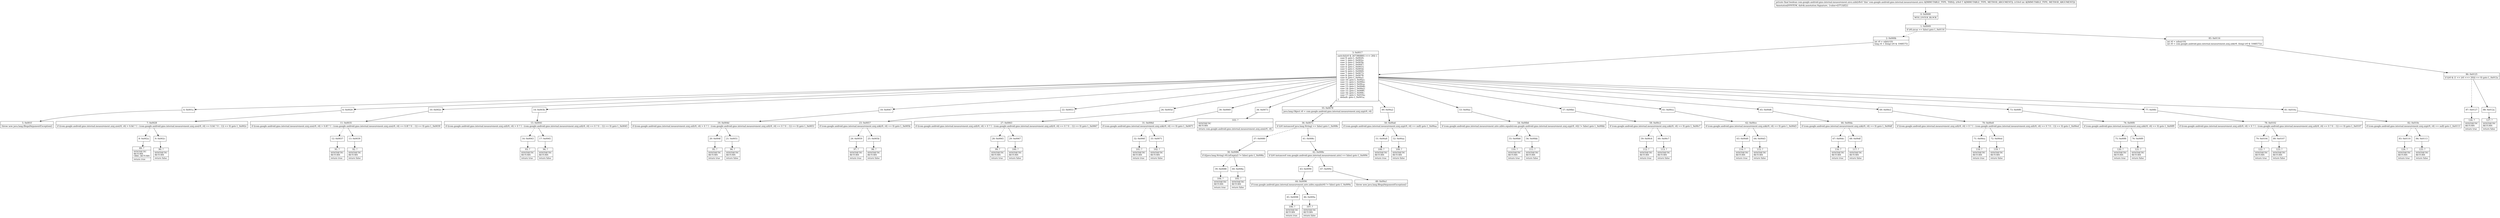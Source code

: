 digraph "CFG forcom.google.android.gms.internal.measurement.zzvz.zzb(Ljava\/lang\/Object;I)Z" {
Node_0 [shape=record,label="{0\:\ 0x0000|MTH_ENTER_BLOCK\l}"];
Node_1 [shape=record,label="{1\:\ 0x0009|if (r8.zzcaz == false) goto L_0x0116\l}"];
Node_2 [shape=record,label="{2\:\ 0x000b|int r0 = zzbt(r10)\llong r4 = (long) (r0 & 1048575)\l}"];
Node_3 [shape=record,label="{3\:\ 0x0017|switch(((r0 & 267386880) \>\>\> 20)) \{\l    case 0: goto L_0x0020;\l    case 1: goto L_0x002e;\l    case 2: goto L_0x003b;\l    case 3: goto L_0x0047;\l    case 4: goto L_0x0053;\l    case 5: goto L_0x005d;\l    case 6: goto L_0x0069;\l    case 7: goto L_0x0073;\l    case 8: goto L_0x0078;\l    case 9: goto L_0x00a2;\l    case 10: goto L_0x00ac;\l    case 11: goto L_0x00be;\l    case 12: goto L_0x00ca;\l    case 13: goto L_0x00d6;\l    case 14: goto L_0x00e2;\l    case 15: goto L_0x00f0;\l    case 16: goto L_0x00fc;\l    case 17: goto L_0x010a;\l    default: goto L_0x001a;\l\}\l}"];
Node_4 [shape=record,label="{4\:\ 0x001a}"];
Node_5 [shape=record,label="{5\:\ 0x001f|throw new java.lang.IllegalArgumentException()\l}"];
Node_6 [shape=record,label="{6\:\ 0x0020}"];
Node_7 [shape=record,label="{7\:\ 0x0028|if ((com.google.android.gms.internal.measurement.zzxj.zzo(r9, r4) \> 0.0d ? 1 : (com.google.android.gms.internal.measurement.zzxj.zzo(r9, r4) == 0.0d ? 0 : \-1)) == 0) goto L_0x002c\l}"];
Node_8 [shape=record,label="{8\:\ 0x002a}"];
Node_9 [shape=record,label="{9\:\ 0x002c}"];
Node_10 [shape=record,label="{10\:\ 0x002e}"];
Node_11 [shape=record,label="{11\:\ 0x0035|if ((com.google.android.gms.internal.measurement.zzxj.zzn(r9, r4) \> 0.0f ? 1 : (com.google.android.gms.internal.measurement.zzxj.zzn(r9, r4) == 0.0f ? 0 : \-1)) == 0) goto L_0x0039\l}"];
Node_12 [shape=record,label="{12\:\ 0x0037}"];
Node_13 [shape=record,label="{13\:\ 0x0039}"];
Node_14 [shape=record,label="{14\:\ 0x003b}"];
Node_15 [shape=record,label="{15\:\ 0x0041|if ((com.google.android.gms.internal.measurement.zzxj.zzl(r9, r4) \> 0 ? 1 : (com.google.android.gms.internal.measurement.zzxj.zzl(r9, r4) == 0 ? 0 : \-1)) == 0) goto L_0x0045\l}"];
Node_16 [shape=record,label="{16\:\ 0x0043}"];
Node_17 [shape=record,label="{17\:\ 0x0045}"];
Node_18 [shape=record,label="{18\:\ 0x0047}"];
Node_19 [shape=record,label="{19\:\ 0x004d|if ((com.google.android.gms.internal.measurement.zzxj.zzl(r9, r4) \> 0 ? 1 : (com.google.android.gms.internal.measurement.zzxj.zzl(r9, r4) == 0 ? 0 : \-1)) == 0) goto L_0x0051\l}"];
Node_20 [shape=record,label="{20\:\ 0x004f}"];
Node_21 [shape=record,label="{21\:\ 0x0051}"];
Node_22 [shape=record,label="{22\:\ 0x0053}"];
Node_23 [shape=record,label="{23\:\ 0x0057|if (com.google.android.gms.internal.measurement.zzxj.zzk(r9, r4) == 0) goto L_0x005b\l}"];
Node_24 [shape=record,label="{24\:\ 0x0059}"];
Node_25 [shape=record,label="{25\:\ 0x005b}"];
Node_26 [shape=record,label="{26\:\ 0x005d}"];
Node_27 [shape=record,label="{27\:\ 0x0063|if ((com.google.android.gms.internal.measurement.zzxj.zzl(r9, r4) \> 0 ? 1 : (com.google.android.gms.internal.measurement.zzxj.zzl(r9, r4) == 0 ? 0 : \-1)) == 0) goto L_0x0067\l}"];
Node_28 [shape=record,label="{28\:\ 0x0065}"];
Node_29 [shape=record,label="{29\:\ 0x0067}"];
Node_30 [shape=record,label="{30\:\ 0x0069}"];
Node_31 [shape=record,label="{31\:\ 0x006d|if (com.google.android.gms.internal.measurement.zzxj.zzk(r9, r4) == 0) goto L_0x0071\l}"];
Node_32 [shape=record,label="{32\:\ 0x006f}"];
Node_33 [shape=record,label="{33\:\ 0x0071}"];
Node_34 [shape=record,label="{34\:\ 0x0073}"];
Node_35 [shape=record,label="{35\:\ 0x0078|java.lang.Object r0 = com.google.android.gms.internal.measurement.zzxj.zzp(r9, r4)\l}"];
Node_36 [shape=record,label="{36\:\ 0x007e|if ((r0 instanceof java.lang.String) == false) goto L_0x008c\l}"];
Node_37 [shape=record,label="{37\:\ 0x0080}"];
Node_38 [shape=record,label="{38\:\ 0x0086|if (((java.lang.String) r0).isEmpty() != false) goto L_0x008a\l}"];
Node_39 [shape=record,label="{39\:\ 0x0088}"];
Node_40 [shape=record,label="{40\:\ 0x008a}"];
Node_41 [shape=record,label="{41\:\ 0x008c}"];
Node_42 [shape=record,label="{42\:\ 0x008e|if ((r0 instanceof com.google.android.gms.internal.measurement.zzte) == false) goto L_0x009c\l}"];
Node_43 [shape=record,label="{43\:\ 0x0090}"];
Node_44 [shape=record,label="{44\:\ 0x0096|if (com.google.android.gms.internal.measurement.zzte.zzbts.equals(r0) != false) goto L_0x009a\l}"];
Node_45 [shape=record,label="{45\:\ 0x0098}"];
Node_46 [shape=record,label="{46\:\ 0x009a}"];
Node_47 [shape=record,label="{47\:\ 0x009c}"];
Node_48 [shape=record,label="{48\:\ 0x00a1|throw new java.lang.IllegalArgumentException()\l}"];
Node_49 [shape=record,label="{49\:\ 0x00a2}"];
Node_50 [shape=record,label="{50\:\ 0x00a6|if (com.google.android.gms.internal.measurement.zzxj.zzp(r9, r4) == null) goto L_0x00aa\l}"];
Node_51 [shape=record,label="{51\:\ 0x00a8}"];
Node_52 [shape=record,label="{52\:\ 0x00aa}"];
Node_53 [shape=record,label="{53\:\ 0x00ac}"];
Node_54 [shape=record,label="{54\:\ 0x00b6|if (com.google.android.gms.internal.measurement.zzte.zzbts.equals(com.google.android.gms.internal.measurement.zzxj.zzp(r9, r4)) != false) goto L_0x00bb\l}"];
Node_55 [shape=record,label="{55\:\ 0x00b8}"];
Node_56 [shape=record,label="{56\:\ 0x00bb}"];
Node_57 [shape=record,label="{57\:\ 0x00be}"];
Node_58 [shape=record,label="{58\:\ 0x00c2|if (com.google.android.gms.internal.measurement.zzxj.zzk(r9, r4) == 0) goto L_0x00c7\l}"];
Node_59 [shape=record,label="{59\:\ 0x00c4}"];
Node_60 [shape=record,label="{60\:\ 0x00c7}"];
Node_61 [shape=record,label="{61\:\ 0x00ca}"];
Node_62 [shape=record,label="{62\:\ 0x00ce|if (com.google.android.gms.internal.measurement.zzxj.zzk(r9, r4) == 0) goto L_0x00d3\l}"];
Node_63 [shape=record,label="{63\:\ 0x00d0}"];
Node_64 [shape=record,label="{64\:\ 0x00d3}"];
Node_65 [shape=record,label="{65\:\ 0x00d6}"];
Node_66 [shape=record,label="{66\:\ 0x00da|if (com.google.android.gms.internal.measurement.zzxj.zzk(r9, r4) == 0) goto L_0x00df\l}"];
Node_67 [shape=record,label="{67\:\ 0x00dc}"];
Node_68 [shape=record,label="{68\:\ 0x00df}"];
Node_69 [shape=record,label="{69\:\ 0x00e2}"];
Node_70 [shape=record,label="{70\:\ 0x00e8|if ((com.google.android.gms.internal.measurement.zzxj.zzl(r9, r4) \> 0 ? 1 : (com.google.android.gms.internal.measurement.zzxj.zzl(r9, r4) == 0 ? 0 : \-1)) == 0) goto L_0x00ed\l}"];
Node_71 [shape=record,label="{71\:\ 0x00ea}"];
Node_72 [shape=record,label="{72\:\ 0x00ed}"];
Node_73 [shape=record,label="{73\:\ 0x00f0}"];
Node_74 [shape=record,label="{74\:\ 0x00f4|if (com.google.android.gms.internal.measurement.zzxj.zzk(r9, r4) == 0) goto L_0x00f9\l}"];
Node_75 [shape=record,label="{75\:\ 0x00f6}"];
Node_76 [shape=record,label="{76\:\ 0x00f9}"];
Node_77 [shape=record,label="{77\:\ 0x00fc}"];
Node_78 [shape=record,label="{78\:\ 0x0102|if ((com.google.android.gms.internal.measurement.zzxj.zzl(r9, r4) \> 0 ? 1 : (com.google.android.gms.internal.measurement.zzxj.zzl(r9, r4) == 0 ? 0 : \-1)) == 0) goto L_0x0107\l}"];
Node_79 [shape=record,label="{79\:\ 0x0104}"];
Node_80 [shape=record,label="{80\:\ 0x0107}"];
Node_81 [shape=record,label="{81\:\ 0x010a}"];
Node_82 [shape=record,label="{82\:\ 0x010e|if (com.google.android.gms.internal.measurement.zzxj.zzp(r9, r4) == null) goto L_0x0113\l}"];
Node_83 [shape=record,label="{83\:\ 0x0110}"];
Node_84 [shape=record,label="{84\:\ 0x0113}"];
Node_85 [shape=record,label="{85\:\ 0x0116|int r0 = zzbu(r10)\lint r0 = com.google.android.gms.internal.measurement.zzxj.zzk(r9, (long) (r0 & 1048575))\l}"];
Node_86 [shape=record,label="{86\:\ 0x0125|if ((r0 & (1 \<\< (r0 \>\>\> 20))) == 0) goto L_0x012a\l}"];
Node_87 [shape=record,label="{87\:\ 0x0127}"];
Node_88 [shape=record,label="{88\:\ 0x012a}"];
Node_89 [shape=record,label="{89\:\ ?|SYNTHETIC\lRETURN\lORIG_RETURN\l|return true\l}"];
Node_90 [shape=record,label="{90\:\ ?|SYNTHETIC\lRETURN\l|return false\l}"];
Node_91 [shape=record,label="{91\:\ ?|SYNTHETIC\lRETURN\l|return true\l}"];
Node_92 [shape=record,label="{92\:\ ?|SYNTHETIC\lRETURN\l|return false\l}"];
Node_93 [shape=record,label="{93\:\ ?|SYNTHETIC\lRETURN\l|return true\l}"];
Node_94 [shape=record,label="{94\:\ ?|SYNTHETIC\lRETURN\l|return false\l}"];
Node_95 [shape=record,label="{95\:\ ?|SYNTHETIC\lRETURN\l|return true\l}"];
Node_96 [shape=record,label="{96\:\ ?|SYNTHETIC\lRETURN\l|return false\l}"];
Node_97 [shape=record,label="{97\:\ ?|SYNTHETIC\lRETURN\l|return true\l}"];
Node_98 [shape=record,label="{98\:\ ?|SYNTHETIC\lRETURN\l|return false\l}"];
Node_99 [shape=record,label="{99\:\ ?|SYNTHETIC\lRETURN\l|return true\l}"];
Node_100 [shape=record,label="{100\:\ ?|SYNTHETIC\lRETURN\l|return false\l}"];
Node_101 [shape=record,label="{101\:\ ?|SYNTHETIC\lRETURN\l|return true\l}"];
Node_102 [shape=record,label="{102\:\ ?|SYNTHETIC\lRETURN\l|return false\l}"];
Node_103 [shape=record,label="{103\:\ ?|SYNTHETIC\lRETURN\l|return com.google.android.gms.internal.measurement.zzxj.zzm(r9, r4)\l}"];
Node_104 [shape=record,label="{104\:\ ?|SYNTHETIC\lRETURN\l|return true\l}"];
Node_105 [shape=record,label="{105\:\ ?|SYNTHETIC\lRETURN\l|return false\l}"];
Node_106 [shape=record,label="{106\:\ ?|SYNTHETIC\lRETURN\l|return true\l}"];
Node_107 [shape=record,label="{107\:\ ?|SYNTHETIC\lRETURN\l|return false\l}"];
Node_108 [shape=record,label="{108\:\ ?|SYNTHETIC\lRETURN\l|return true\l}"];
Node_109 [shape=record,label="{109\:\ ?|SYNTHETIC\lRETURN\l|return false\l}"];
Node_110 [shape=record,label="{110\:\ ?|SYNTHETIC\lRETURN\l|return true\l}"];
Node_111 [shape=record,label="{111\:\ ?|SYNTHETIC\lRETURN\l|return false\l}"];
Node_112 [shape=record,label="{112\:\ ?|SYNTHETIC\lRETURN\l|return true\l}"];
Node_113 [shape=record,label="{113\:\ ?|SYNTHETIC\lRETURN\l|return false\l}"];
Node_114 [shape=record,label="{114\:\ ?|SYNTHETIC\lRETURN\l|return true\l}"];
Node_115 [shape=record,label="{115\:\ ?|SYNTHETIC\lRETURN\l|return false\l}"];
Node_116 [shape=record,label="{116\:\ ?|SYNTHETIC\lRETURN\l|return true\l}"];
Node_117 [shape=record,label="{117\:\ ?|SYNTHETIC\lRETURN\l|return false\l}"];
Node_118 [shape=record,label="{118\:\ ?|SYNTHETIC\lRETURN\l|return true\l}"];
Node_119 [shape=record,label="{119\:\ ?|SYNTHETIC\lRETURN\l|return false\l}"];
Node_120 [shape=record,label="{120\:\ ?|SYNTHETIC\lRETURN\l|return true\l}"];
Node_121 [shape=record,label="{121\:\ ?|SYNTHETIC\lRETURN\l|return false\l}"];
Node_122 [shape=record,label="{122\:\ ?|SYNTHETIC\lRETURN\l|return true\l}"];
Node_123 [shape=record,label="{123\:\ ?|SYNTHETIC\lRETURN\l|return false\l}"];
Node_124 [shape=record,label="{124\:\ ?|SYNTHETIC\lRETURN\l|return true\l}"];
Node_125 [shape=record,label="{125\:\ ?|SYNTHETIC\lRETURN\l|return false\l}"];
Node_126 [shape=record,label="{126\:\ ?|SYNTHETIC\lRETURN\l|return true\l}"];
Node_127 [shape=record,label="{127\:\ ?|SYNTHETIC\lRETURN\l|return false\l}"];
MethodNode[shape=record,label="{private final boolean com.google.android.gms.internal.measurement.zzvz.zzb((r8v0 'this' com.google.android.gms.internal.measurement.zzvz A[IMMUTABLE_TYPE, THIS]), (r9v0 T A[IMMUTABLE_TYPE, METHOD_ARGUMENT]), (r10v0 int A[IMMUTABLE_TYPE, METHOD_ARGUMENT]))  | Annotation[SYSTEM, dalvik.annotation.Signature, \{value=[(TT;I)Z]\}]\l}"];
MethodNode -> Node_0;
Node_0 -> Node_1;
Node_1 -> Node_2[style=dashed];
Node_1 -> Node_85;
Node_2 -> Node_3;
Node_3 -> Node_4;
Node_3 -> Node_6;
Node_3 -> Node_10;
Node_3 -> Node_14;
Node_3 -> Node_18;
Node_3 -> Node_22;
Node_3 -> Node_26;
Node_3 -> Node_30;
Node_3 -> Node_34;
Node_3 -> Node_35;
Node_3 -> Node_49;
Node_3 -> Node_53;
Node_3 -> Node_57;
Node_3 -> Node_61;
Node_3 -> Node_65;
Node_3 -> Node_69;
Node_3 -> Node_73;
Node_3 -> Node_77;
Node_3 -> Node_81;
Node_4 -> Node_5;
Node_6 -> Node_7;
Node_7 -> Node_8[style=dashed];
Node_7 -> Node_9;
Node_8 -> Node_89;
Node_9 -> Node_90;
Node_10 -> Node_11;
Node_11 -> Node_12[style=dashed];
Node_11 -> Node_13;
Node_12 -> Node_91;
Node_13 -> Node_92;
Node_14 -> Node_15;
Node_15 -> Node_16[style=dashed];
Node_15 -> Node_17;
Node_16 -> Node_93;
Node_17 -> Node_94;
Node_18 -> Node_19;
Node_19 -> Node_20[style=dashed];
Node_19 -> Node_21;
Node_20 -> Node_95;
Node_21 -> Node_96;
Node_22 -> Node_23;
Node_23 -> Node_24[style=dashed];
Node_23 -> Node_25;
Node_24 -> Node_97;
Node_25 -> Node_98;
Node_26 -> Node_27;
Node_27 -> Node_28[style=dashed];
Node_27 -> Node_29;
Node_28 -> Node_99;
Node_29 -> Node_100;
Node_30 -> Node_31;
Node_31 -> Node_32[style=dashed];
Node_31 -> Node_33;
Node_32 -> Node_101;
Node_33 -> Node_102;
Node_34 -> Node_103;
Node_35 -> Node_36;
Node_36 -> Node_37[style=dashed];
Node_36 -> Node_41;
Node_37 -> Node_38;
Node_38 -> Node_39[style=dashed];
Node_38 -> Node_40;
Node_39 -> Node_104;
Node_40 -> Node_105;
Node_41 -> Node_42;
Node_42 -> Node_43[style=dashed];
Node_42 -> Node_47;
Node_43 -> Node_44;
Node_44 -> Node_45[style=dashed];
Node_44 -> Node_46;
Node_45 -> Node_106;
Node_46 -> Node_107;
Node_47 -> Node_48;
Node_49 -> Node_50;
Node_50 -> Node_51[style=dashed];
Node_50 -> Node_52;
Node_51 -> Node_108;
Node_52 -> Node_109;
Node_53 -> Node_54;
Node_54 -> Node_55[style=dashed];
Node_54 -> Node_56;
Node_55 -> Node_110;
Node_56 -> Node_111;
Node_57 -> Node_58;
Node_58 -> Node_59[style=dashed];
Node_58 -> Node_60;
Node_59 -> Node_112;
Node_60 -> Node_113;
Node_61 -> Node_62;
Node_62 -> Node_63[style=dashed];
Node_62 -> Node_64;
Node_63 -> Node_114;
Node_64 -> Node_115;
Node_65 -> Node_66;
Node_66 -> Node_67[style=dashed];
Node_66 -> Node_68;
Node_67 -> Node_116;
Node_68 -> Node_117;
Node_69 -> Node_70;
Node_70 -> Node_71[style=dashed];
Node_70 -> Node_72;
Node_71 -> Node_118;
Node_72 -> Node_119;
Node_73 -> Node_74;
Node_74 -> Node_75[style=dashed];
Node_74 -> Node_76;
Node_75 -> Node_120;
Node_76 -> Node_121;
Node_77 -> Node_78;
Node_78 -> Node_79[style=dashed];
Node_78 -> Node_80;
Node_79 -> Node_122;
Node_80 -> Node_123;
Node_81 -> Node_82;
Node_82 -> Node_83[style=dashed];
Node_82 -> Node_84;
Node_83 -> Node_124;
Node_84 -> Node_125;
Node_85 -> Node_86;
Node_86 -> Node_87[style=dashed];
Node_86 -> Node_88;
Node_87 -> Node_126;
Node_88 -> Node_127;
}

